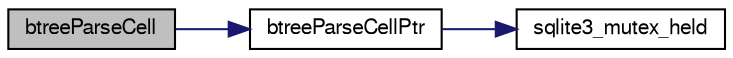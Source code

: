 digraph "btreeParseCell"
{
  edge [fontname="FreeSans",fontsize="10",labelfontname="FreeSans",labelfontsize="10"];
  node [fontname="FreeSans",fontsize="10",shape=record];
  rankdir="LR";
  Node30960 [label="btreeParseCell",height=0.2,width=0.4,color="black", fillcolor="grey75", style="filled", fontcolor="black"];
  Node30960 -> Node30961 [color="midnightblue",fontsize="10",style="solid",fontname="FreeSans"];
  Node30961 [label="btreeParseCellPtr",height=0.2,width=0.4,color="black", fillcolor="white", style="filled",URL="$sqlite3_8c.html#a1eba22ca0ddf563de0b29c64551c759f"];
  Node30961 -> Node30962 [color="midnightblue",fontsize="10",style="solid",fontname="FreeSans"];
  Node30962 [label="sqlite3_mutex_held",height=0.2,width=0.4,color="black", fillcolor="white", style="filled",URL="$sqlite3_8c.html#acf77da68932b6bc163c5e68547ecc3e7"];
}
